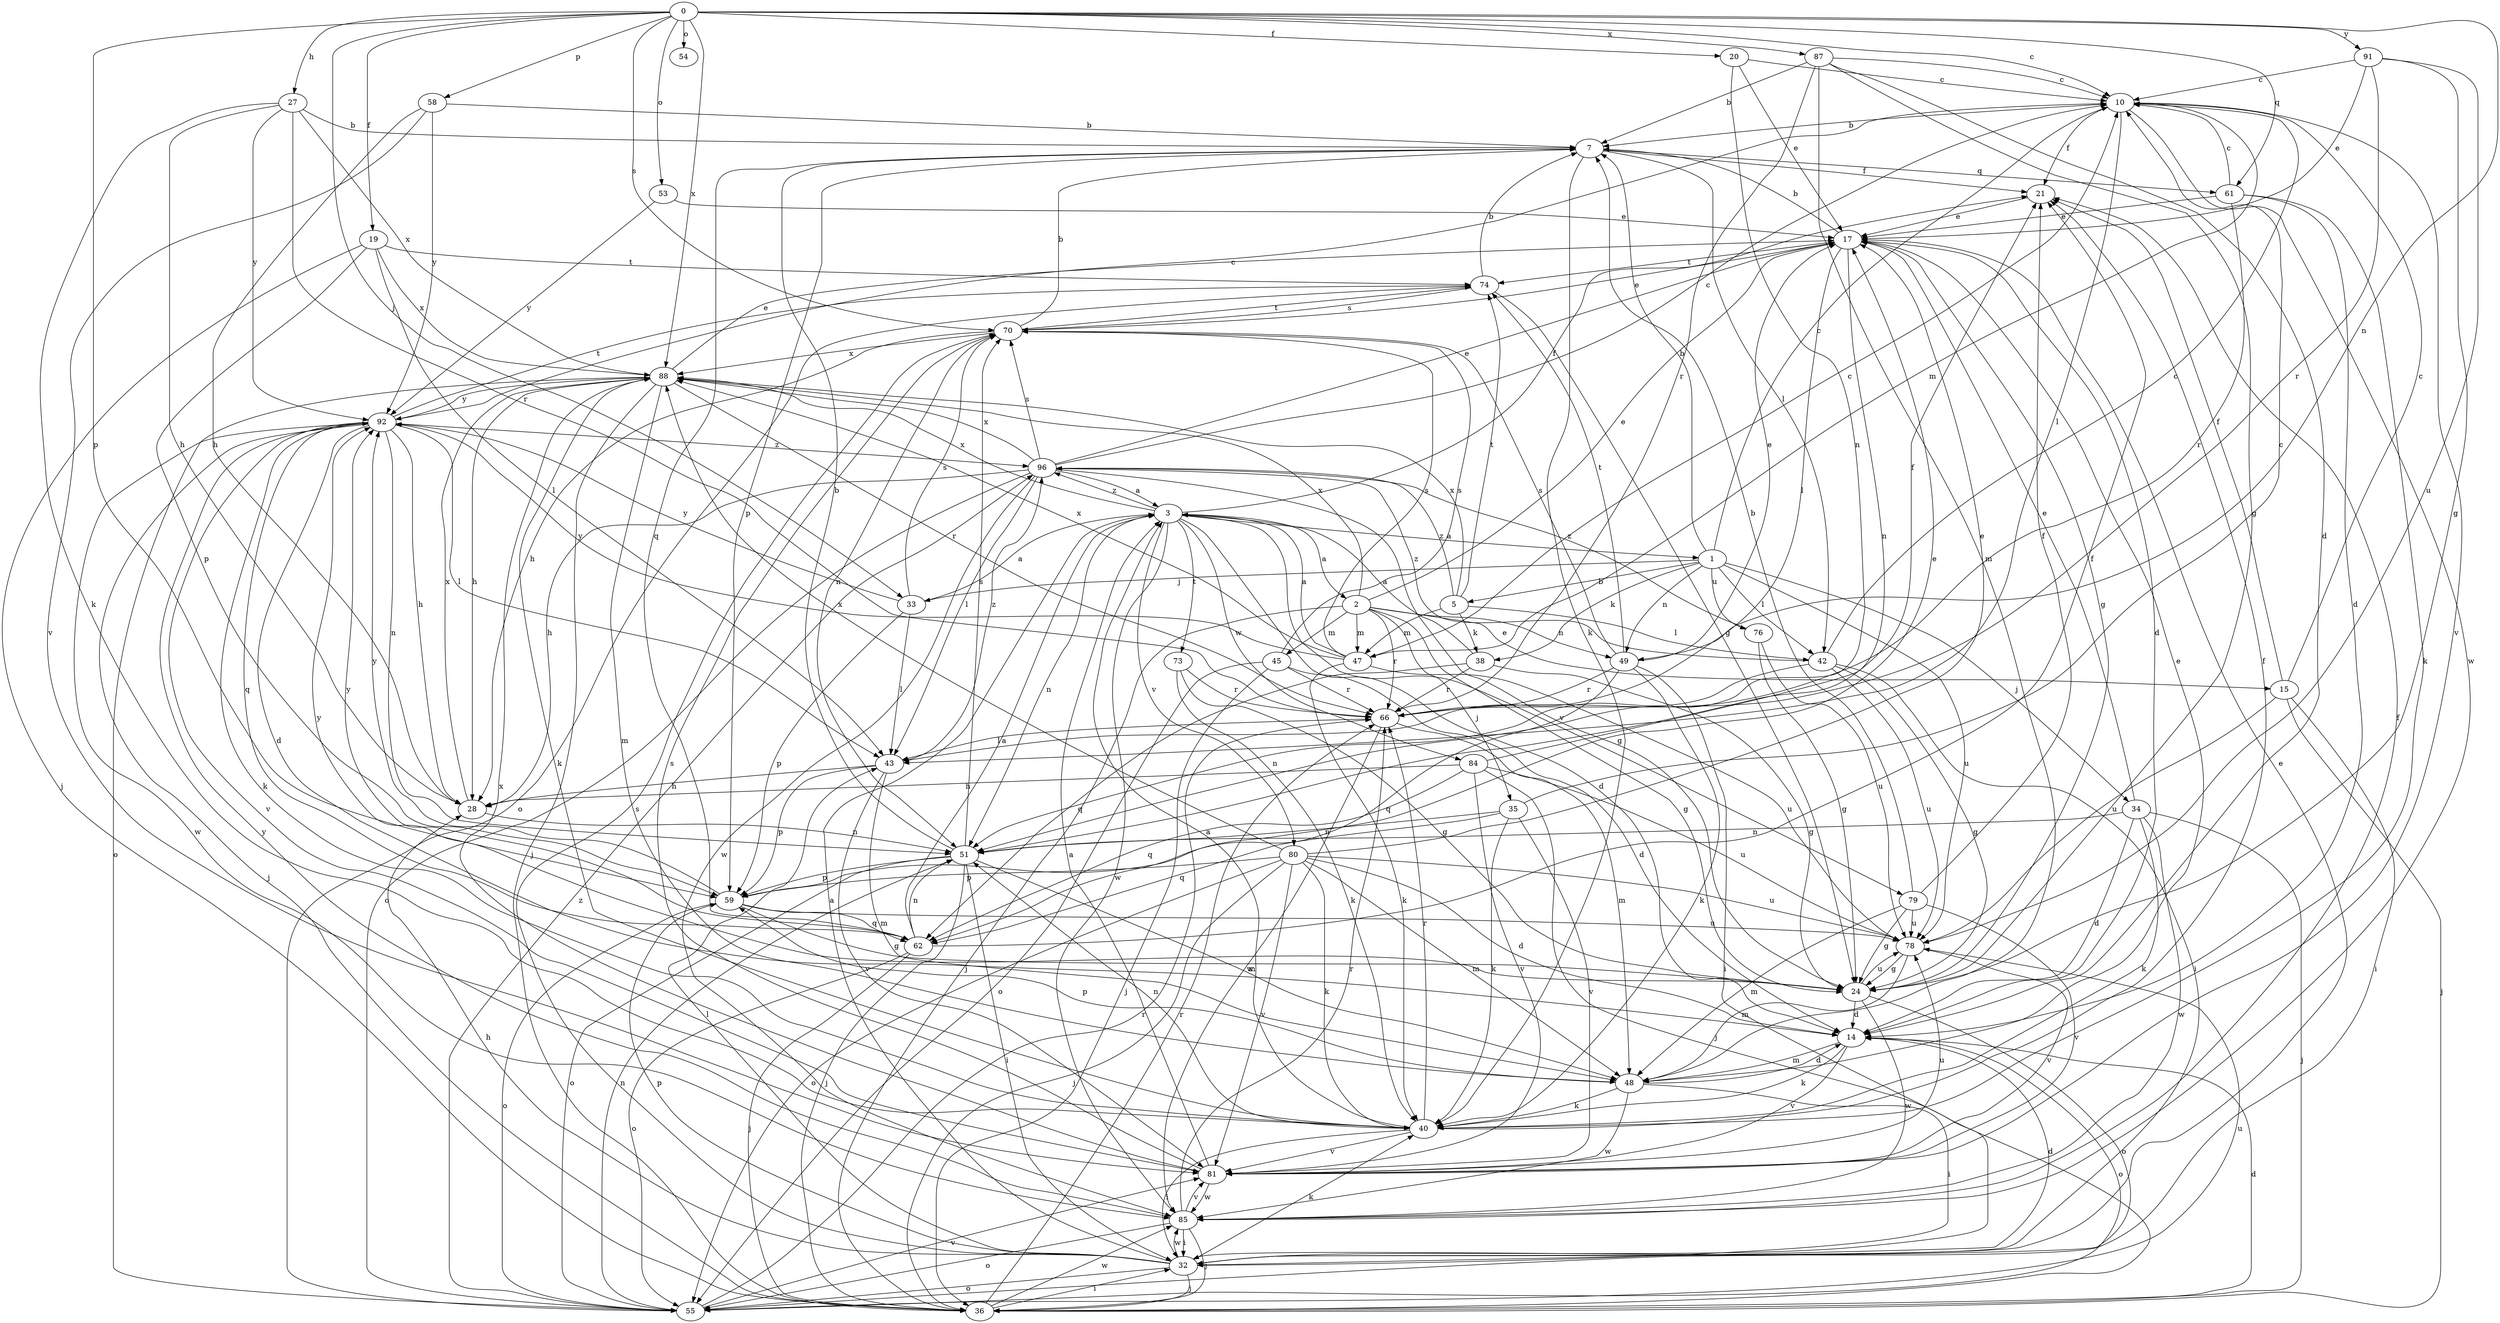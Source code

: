 strict digraph  {
0;
1;
2;
3;
5;
7;
10;
14;
15;
17;
19;
20;
21;
24;
27;
28;
32;
33;
34;
35;
36;
38;
40;
42;
43;
45;
47;
48;
49;
51;
53;
54;
55;
58;
59;
61;
62;
66;
70;
73;
74;
76;
78;
79;
80;
81;
84;
85;
87;
88;
91;
92;
96;
0 -> 10  [label=c];
0 -> 19  [label=f];
0 -> 20  [label=f];
0 -> 27  [label=h];
0 -> 33  [label=j];
0 -> 49  [label=n];
0 -> 53  [label=o];
0 -> 54  [label=o];
0 -> 58  [label=p];
0 -> 59  [label=p];
0 -> 61  [label=q];
0 -> 70  [label=s];
0 -> 87  [label=x];
0 -> 88  [label=x];
0 -> 91  [label=y];
1 -> 5  [label=b];
1 -> 7  [label=b];
1 -> 10  [label=c];
1 -> 33  [label=j];
1 -> 34  [label=j];
1 -> 38  [label=k];
1 -> 42  [label=l];
1 -> 49  [label=n];
1 -> 76  [label=u];
1 -> 78  [label=u];
2 -> 15  [label=e];
2 -> 17  [label=e];
2 -> 24  [label=g];
2 -> 35  [label=j];
2 -> 36  [label=j];
2 -> 45  [label=m];
2 -> 47  [label=m];
2 -> 49  [label=n];
2 -> 66  [label=r];
2 -> 88  [label=x];
3 -> 1  [label=a];
3 -> 2  [label=a];
3 -> 14  [label=d];
3 -> 21  [label=f];
3 -> 51  [label=n];
3 -> 73  [label=t];
3 -> 79  [label=v];
3 -> 80  [label=v];
3 -> 84  [label=w];
3 -> 85  [label=w];
3 -> 88  [label=x];
3 -> 96  [label=z];
5 -> 38  [label=k];
5 -> 42  [label=l];
5 -> 47  [label=m];
5 -> 74  [label=t];
5 -> 88  [label=x];
5 -> 96  [label=z];
7 -> 21  [label=f];
7 -> 40  [label=k];
7 -> 42  [label=l];
7 -> 59  [label=p];
7 -> 61  [label=q];
7 -> 62  [label=q];
10 -> 7  [label=b];
10 -> 21  [label=f];
10 -> 43  [label=l];
10 -> 47  [label=m];
10 -> 81  [label=v];
10 -> 85  [label=w];
14 -> 40  [label=k];
14 -> 48  [label=m];
14 -> 55  [label=o];
14 -> 81  [label=v];
15 -> 10  [label=c];
15 -> 21  [label=f];
15 -> 32  [label=i];
15 -> 36  [label=j];
15 -> 78  [label=u];
17 -> 7  [label=b];
17 -> 14  [label=d];
17 -> 24  [label=g];
17 -> 43  [label=l];
17 -> 51  [label=n];
17 -> 74  [label=t];
19 -> 36  [label=j];
19 -> 43  [label=l];
19 -> 59  [label=p];
19 -> 74  [label=t];
19 -> 88  [label=x];
20 -> 10  [label=c];
20 -> 17  [label=e];
20 -> 51  [label=n];
21 -> 17  [label=e];
24 -> 14  [label=d];
24 -> 55  [label=o];
24 -> 78  [label=u];
24 -> 85  [label=w];
24 -> 92  [label=y];
27 -> 7  [label=b];
27 -> 28  [label=h];
27 -> 40  [label=k];
27 -> 66  [label=r];
27 -> 88  [label=x];
27 -> 92  [label=y];
28 -> 51  [label=n];
28 -> 88  [label=x];
32 -> 3  [label=a];
32 -> 14  [label=d];
32 -> 17  [label=e];
32 -> 28  [label=h];
32 -> 36  [label=j];
32 -> 40  [label=k];
32 -> 43  [label=l];
32 -> 55  [label=o];
32 -> 59  [label=p];
32 -> 70  [label=s];
32 -> 85  [label=w];
33 -> 3  [label=a];
33 -> 43  [label=l];
33 -> 59  [label=p];
33 -> 70  [label=s];
33 -> 92  [label=y];
34 -> 14  [label=d];
34 -> 17  [label=e];
34 -> 36  [label=j];
34 -> 40  [label=k];
34 -> 51  [label=n];
34 -> 85  [label=w];
35 -> 10  [label=c];
35 -> 40  [label=k];
35 -> 51  [label=n];
35 -> 62  [label=q];
35 -> 81  [label=v];
36 -> 14  [label=d];
36 -> 32  [label=i];
36 -> 66  [label=r];
36 -> 85  [label=w];
38 -> 3  [label=a];
38 -> 24  [label=g];
38 -> 62  [label=q];
38 -> 66  [label=r];
40 -> 3  [label=a];
40 -> 21  [label=f];
40 -> 32  [label=i];
40 -> 51  [label=n];
40 -> 66  [label=r];
40 -> 81  [label=v];
42 -> 10  [label=c];
42 -> 24  [label=g];
42 -> 32  [label=i];
42 -> 51  [label=n];
42 -> 78  [label=u];
42 -> 96  [label=z];
43 -> 28  [label=h];
43 -> 48  [label=m];
43 -> 59  [label=p];
43 -> 81  [label=v];
43 -> 96  [label=z];
45 -> 14  [label=d];
45 -> 36  [label=j];
45 -> 55  [label=o];
45 -> 66  [label=r];
45 -> 70  [label=s];
47 -> 3  [label=a];
47 -> 10  [label=c];
47 -> 40  [label=k];
47 -> 70  [label=s];
47 -> 78  [label=u];
47 -> 88  [label=x];
47 -> 92  [label=y];
48 -> 14  [label=d];
48 -> 17  [label=e];
48 -> 32  [label=i];
48 -> 40  [label=k];
48 -> 59  [label=p];
48 -> 85  [label=w];
49 -> 17  [label=e];
49 -> 32  [label=i];
49 -> 40  [label=k];
49 -> 62  [label=q];
49 -> 66  [label=r];
49 -> 70  [label=s];
49 -> 74  [label=t];
51 -> 7  [label=b];
51 -> 32  [label=i];
51 -> 36  [label=j];
51 -> 48  [label=m];
51 -> 55  [label=o];
51 -> 59  [label=p];
51 -> 70  [label=s];
53 -> 17  [label=e];
53 -> 92  [label=y];
55 -> 51  [label=n];
55 -> 66  [label=r];
55 -> 78  [label=u];
55 -> 81  [label=v];
55 -> 96  [label=z];
58 -> 7  [label=b];
58 -> 28  [label=h];
58 -> 81  [label=v];
58 -> 92  [label=y];
59 -> 17  [label=e];
59 -> 24  [label=g];
59 -> 55  [label=o];
59 -> 62  [label=q];
59 -> 78  [label=u];
59 -> 92  [label=y];
61 -> 10  [label=c];
61 -> 14  [label=d];
61 -> 17  [label=e];
61 -> 40  [label=k];
61 -> 66  [label=r];
62 -> 3  [label=a];
62 -> 21  [label=f];
62 -> 36  [label=j];
62 -> 51  [label=n];
62 -> 55  [label=o];
62 -> 92  [label=y];
66 -> 43  [label=l];
66 -> 48  [label=m];
66 -> 85  [label=w];
70 -> 7  [label=b];
70 -> 17  [label=e];
70 -> 28  [label=h];
70 -> 51  [label=n];
70 -> 74  [label=t];
70 -> 88  [label=x];
73 -> 24  [label=g];
73 -> 40  [label=k];
73 -> 66  [label=r];
74 -> 7  [label=b];
74 -> 24  [label=g];
74 -> 55  [label=o];
74 -> 70  [label=s];
76 -> 24  [label=g];
76 -> 78  [label=u];
76 -> 96  [label=z];
78 -> 24  [label=g];
78 -> 48  [label=m];
78 -> 81  [label=v];
79 -> 7  [label=b];
79 -> 21  [label=f];
79 -> 24  [label=g];
79 -> 48  [label=m];
79 -> 78  [label=u];
79 -> 81  [label=v];
80 -> 14  [label=d];
80 -> 17  [label=e];
80 -> 36  [label=j];
80 -> 40  [label=k];
80 -> 48  [label=m];
80 -> 55  [label=o];
80 -> 59  [label=p];
80 -> 78  [label=u];
80 -> 81  [label=v];
80 -> 88  [label=x];
81 -> 3  [label=a];
81 -> 70  [label=s];
81 -> 78  [label=u];
81 -> 85  [label=w];
81 -> 88  [label=x];
84 -> 21  [label=f];
84 -> 28  [label=h];
84 -> 36  [label=j];
84 -> 62  [label=q];
84 -> 78  [label=u];
84 -> 81  [label=v];
85 -> 21  [label=f];
85 -> 32  [label=i];
85 -> 36  [label=j];
85 -> 55  [label=o];
85 -> 66  [label=r];
85 -> 81  [label=v];
85 -> 92  [label=y];
87 -> 7  [label=b];
87 -> 10  [label=c];
87 -> 14  [label=d];
87 -> 24  [label=g];
87 -> 48  [label=m];
87 -> 66  [label=r];
88 -> 17  [label=e];
88 -> 28  [label=h];
88 -> 36  [label=j];
88 -> 40  [label=k];
88 -> 48  [label=m];
88 -> 55  [label=o];
88 -> 66  [label=r];
88 -> 92  [label=y];
91 -> 10  [label=c];
91 -> 17  [label=e];
91 -> 24  [label=g];
91 -> 66  [label=r];
91 -> 78  [label=u];
92 -> 10  [label=c];
92 -> 14  [label=d];
92 -> 28  [label=h];
92 -> 36  [label=j];
92 -> 40  [label=k];
92 -> 43  [label=l];
92 -> 51  [label=n];
92 -> 62  [label=q];
92 -> 74  [label=t];
92 -> 81  [label=v];
92 -> 85  [label=w];
92 -> 96  [label=z];
96 -> 3  [label=a];
96 -> 10  [label=c];
96 -> 17  [label=e];
96 -> 24  [label=g];
96 -> 28  [label=h];
96 -> 43  [label=l];
96 -> 55  [label=o];
96 -> 70  [label=s];
96 -> 85  [label=w];
96 -> 88  [label=x];
}

